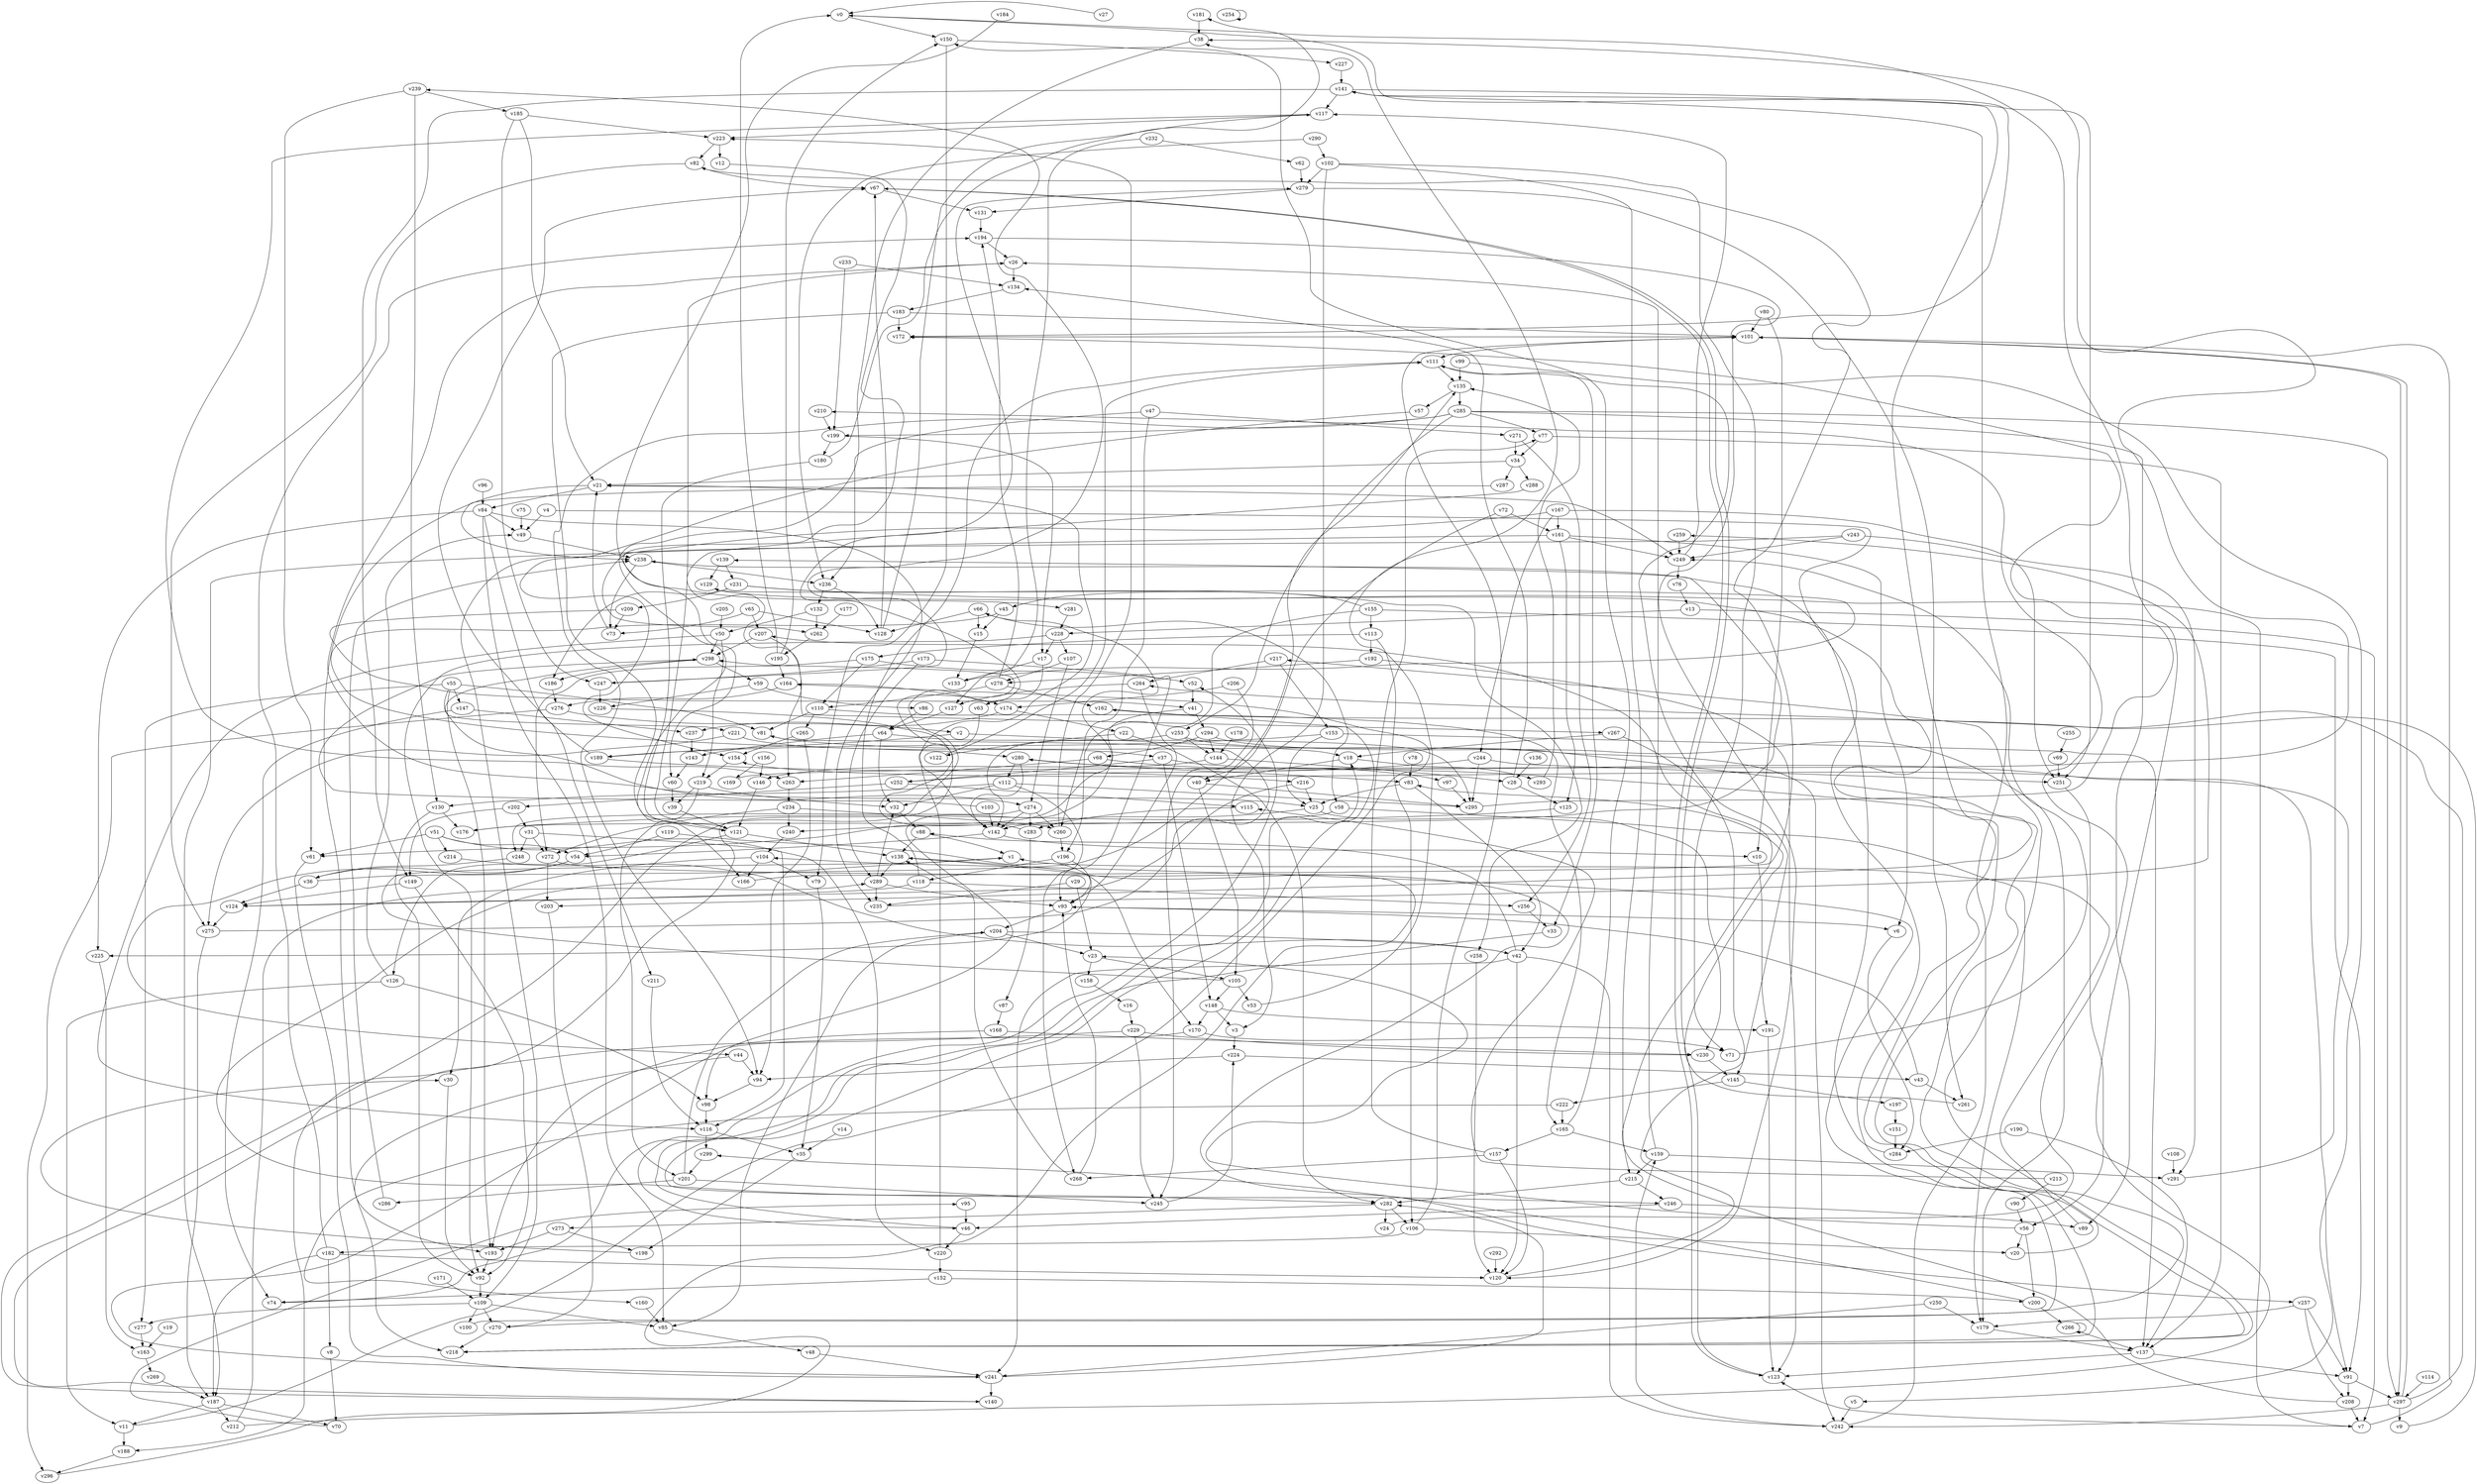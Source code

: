 // Benchmark game 439 - 300 vertices
// time_bound: 71
// targets: v153
digraph G {
    v0 [name="v0", player=0];
    v1 [name="v1", player=1];
    v2 [name="v2", player=0];
    v3 [name="v3", player=0];
    v4 [name="v4", player=1];
    v5 [name="v5", player=1];
    v6 [name="v6", player=0];
    v7 [name="v7", player=0];
    v8 [name="v8", player=0];
    v9 [name="v9", player=0];
    v10 [name="v10", player=1];
    v11 [name="v11", player=1];
    v12 [name="v12", player=1];
    v13 [name="v13", player=1];
    v14 [name="v14", player=1];
    v15 [name="v15", player=1];
    v16 [name="v16", player=1];
    v17 [name="v17", player=1];
    v18 [name="v18", player=1];
    v19 [name="v19", player=1];
    v20 [name="v20", player=1];
    v21 [name="v21", player=0];
    v22 [name="v22", player=0];
    v23 [name="v23", player=1];
    v24 [name="v24", player=0];
    v25 [name="v25", player=0];
    v26 [name="v26", player=0];
    v27 [name="v27", player=1];
    v28 [name="v28", player=0];
    v29 [name="v29", player=1];
    v30 [name="v30", player=1];
    v31 [name="v31", player=0];
    v32 [name="v32", player=1];
    v33 [name="v33", player=0];
    v34 [name="v34", player=0];
    v35 [name="v35", player=0];
    v36 [name="v36", player=0];
    v37 [name="v37", player=0];
    v38 [name="v38", player=1];
    v39 [name="v39", player=1];
    v40 [name="v40", player=0];
    v41 [name="v41", player=1];
    v42 [name="v42", player=0];
    v43 [name="v43", player=1];
    v44 [name="v44", player=0];
    v45 [name="v45", player=0];
    v46 [name="v46", player=1];
    v47 [name="v47", player=1];
    v48 [name="v48", player=0];
    v49 [name="v49", player=0];
    v50 [name="v50", player=0];
    v51 [name="v51", player=1];
    v52 [name="v52", player=1];
    v53 [name="v53", player=1];
    v54 [name="v54", player=0];
    v55 [name="v55", player=0];
    v56 [name="v56", player=1];
    v57 [name="v57", player=0];
    v58 [name="v58", player=0];
    v59 [name="v59", player=0];
    v60 [name="v60", player=0];
    v61 [name="v61", player=1];
    v62 [name="v62", player=0];
    v63 [name="v63", player=1];
    v64 [name="v64", player=0];
    v65 [name="v65", player=1];
    v66 [name="v66", player=1];
    v67 [name="v67", player=1];
    v68 [name="v68", player=1];
    v69 [name="v69", player=1];
    v70 [name="v70", player=0];
    v71 [name="v71", player=1];
    v72 [name="v72", player=0];
    v73 [name="v73", player=1];
    v74 [name="v74", player=1];
    v75 [name="v75", player=1];
    v76 [name="v76", player=1];
    v77 [name="v77", player=1];
    v78 [name="v78", player=0];
    v79 [name="v79", player=0];
    v80 [name="v80", player=0];
    v81 [name="v81", player=0];
    v82 [name="v82", player=0];
    v83 [name="v83", player=0];
    v84 [name="v84", player=0];
    v85 [name="v85", player=0];
    v86 [name="v86", player=0];
    v87 [name="v87", player=0];
    v88 [name="v88", player=0];
    v89 [name="v89", player=1];
    v90 [name="v90", player=0];
    v91 [name="v91", player=0];
    v92 [name="v92", player=0];
    v93 [name="v93", player=0];
    v94 [name="v94", player=1];
    v95 [name="v95", player=1];
    v96 [name="v96", player=1];
    v97 [name="v97", player=1];
    v98 [name="v98", player=0];
    v99 [name="v99", player=1];
    v100 [name="v100", player=0];
    v101 [name="v101", player=1];
    v102 [name="v102", player=0];
    v103 [name="v103", player=1];
    v104 [name="v104", player=1];
    v105 [name="v105", player=1];
    v106 [name="v106", player=0];
    v107 [name="v107", player=0];
    v108 [name="v108", player=0];
    v109 [name="v109", player=1];
    v110 [name="v110", player=1];
    v111 [name="v111", player=1];
    v112 [name="v112", player=1];
    v113 [name="v113", player=0];
    v114 [name="v114", player=1];
    v115 [name="v115", player=1];
    v116 [name="v116", player=0];
    v117 [name="v117", player=1];
    v118 [name="v118", player=1];
    v119 [name="v119", player=1];
    v120 [name="v120", player=0];
    v121 [name="v121", player=1];
    v122 [name="v122", player=1];
    v123 [name="v123", player=1];
    v124 [name="v124", player=0];
    v125 [name="v125", player=0];
    v126 [name="v126", player=1];
    v127 [name="v127", player=0];
    v128 [name="v128", player=1];
    v129 [name="v129", player=1];
    v130 [name="v130", player=1];
    v131 [name="v131", player=0];
    v132 [name="v132", player=1];
    v133 [name="v133", player=1];
    v134 [name="v134", player=1];
    v135 [name="v135", player=1];
    v136 [name="v136", player=0];
    v137 [name="v137", player=0];
    v138 [name="v138", player=1];
    v139 [name="v139", player=1];
    v140 [name="v140", player=0];
    v141 [name="v141", player=0];
    v142 [name="v142", player=1];
    v143 [name="v143", player=1];
    v144 [name="v144", player=0];
    v145 [name="v145", player=0];
    v146 [name="v146", player=0];
    v147 [name="v147", player=1];
    v148 [name="v148", player=1];
    v149 [name="v149", player=0];
    v150 [name="v150", player=1];
    v151 [name="v151", player=0];
    v152 [name="v152", player=1];
    v153 [name="v153", player=1, target=1];
    v154 [name="v154", player=1];
    v155 [name="v155", player=1];
    v156 [name="v156", player=1];
    v157 [name="v157", player=0];
    v158 [name="v158", player=1];
    v159 [name="v159", player=1];
    v160 [name="v160", player=1];
    v161 [name="v161", player=0];
    v162 [name="v162", player=0];
    v163 [name="v163", player=1];
    v164 [name="v164", player=1];
    v165 [name="v165", player=1];
    v166 [name="v166", player=1];
    v167 [name="v167", player=1];
    v168 [name="v168", player=1];
    v169 [name="v169", player=0];
    v170 [name="v170", player=0];
    v171 [name="v171", player=0];
    v172 [name="v172", player=0];
    v173 [name="v173", player=0];
    v174 [name="v174", player=1];
    v175 [name="v175", player=1];
    v176 [name="v176", player=1];
    v177 [name="v177", player=1];
    v178 [name="v178", player=0];
    v179 [name="v179", player=1];
    v180 [name="v180", player=0];
    v181 [name="v181", player=0];
    v182 [name="v182", player=0];
    v183 [name="v183", player=0];
    v184 [name="v184", player=1];
    v185 [name="v185", player=1];
    v186 [name="v186", player=1];
    v187 [name="v187", player=0];
    v188 [name="v188", player=0];
    v189 [name="v189", player=1];
    v190 [name="v190", player=0];
    v191 [name="v191", player=1];
    v192 [name="v192", player=0];
    v193 [name="v193", player=0];
    v194 [name="v194", player=1];
    v195 [name="v195", player=0];
    v196 [name="v196", player=0];
    v197 [name="v197", player=0];
    v198 [name="v198", player=1];
    v199 [name="v199", player=1];
    v200 [name="v200", player=0];
    v201 [name="v201", player=0];
    v202 [name="v202", player=0];
    v203 [name="v203", player=1];
    v204 [name="v204", player=0];
    v205 [name="v205", player=0];
    v206 [name="v206", player=0];
    v207 [name="v207", player=0];
    v208 [name="v208", player=0];
    v209 [name="v209", player=1];
    v210 [name="v210", player=1];
    v211 [name="v211", player=0];
    v212 [name="v212", player=1];
    v213 [name="v213", player=1];
    v214 [name="v214", player=1];
    v215 [name="v215", player=0];
    v216 [name="v216", player=0];
    v217 [name="v217", player=1];
    v218 [name="v218", player=1];
    v219 [name="v219", player=1];
    v220 [name="v220", player=1];
    v221 [name="v221", player=1];
    v222 [name="v222", player=1];
    v223 [name="v223", player=0];
    v224 [name="v224", player=1];
    v225 [name="v225", player=1];
    v226 [name="v226", player=0];
    v227 [name="v227", player=0];
    v228 [name="v228", player=0];
    v229 [name="v229", player=1];
    v230 [name="v230", player=1];
    v231 [name="v231", player=0];
    v232 [name="v232", player=0];
    v233 [name="v233", player=1];
    v234 [name="v234", player=0];
    v235 [name="v235", player=0];
    v236 [name="v236", player=1];
    v237 [name="v237", player=0];
    v238 [name="v238", player=1];
    v239 [name="v239", player=0];
    v240 [name="v240", player=0];
    v241 [name="v241", player=1];
    v242 [name="v242", player=0];
    v243 [name="v243", player=1];
    v244 [name="v244", player=1];
    v245 [name="v245", player=1];
    v246 [name="v246", player=1];
    v247 [name="v247", player=0];
    v248 [name="v248", player=0];
    v249 [name="v249", player=0];
    v250 [name="v250", player=1];
    v251 [name="v251", player=1];
    v252 [name="v252", player=1];
    v253 [name="v253", player=0];
    v254 [name="v254", player=1];
    v255 [name="v255", player=0];
    v256 [name="v256", player=1];
    v257 [name="v257", player=1];
    v258 [name="v258", player=0];
    v259 [name="v259", player=0];
    v260 [name="v260", player=1];
    v261 [name="v261", player=0];
    v262 [name="v262", player=0];
    v263 [name="v263", player=1];
    v264 [name="v264", player=0];
    v265 [name="v265", player=1];
    v266 [name="v266", player=0];
    v267 [name="v267", player=1];
    v268 [name="v268", player=0];
    v269 [name="v269", player=0];
    v270 [name="v270", player=0];
    v271 [name="v271", player=0];
    v272 [name="v272", player=1];
    v273 [name="v273", player=0];
    v274 [name="v274", player=0];
    v275 [name="v275", player=0];
    v276 [name="v276", player=0];
    v277 [name="v277", player=1];
    v278 [name="v278", player=0];
    v279 [name="v279", player=1];
    v280 [name="v280", player=1];
    v281 [name="v281", player=1];
    v282 [name="v282", player=0];
    v283 [name="v283", player=1];
    v284 [name="v284", player=0];
    v285 [name="v285", player=0];
    v286 [name="v286", player=1];
    v287 [name="v287", player=0];
    v288 [name="v288", player=1];
    v289 [name="v289", player=0];
    v290 [name="v290", player=1];
    v291 [name="v291", player=1];
    v292 [name="v292", player=1];
    v293 [name="v293", player=1];
    v294 [name="v294", player=0];
    v295 [name="v295", player=0];
    v296 [name="v296", player=0];
    v297 [name="v297", player=0];
    v298 [name="v298", player=0];
    v299 [name="v299", player=1];

    v0 -> v172 [constraint="t < 12"];
    v1 -> v282 [constraint="t >= 1"];
    v2 -> v189;
    v3 -> v224;
    v4 -> v218 [constraint="t < 14"];
    v5 -> v242;
    v6 -> v284;
    v7 -> v123 [constraint="t < 12"];
    v8 -> v70;
    v9 -> v162 [constraint="t mod 2 == 1"];
    v10 -> v191;
    v11 -> v164 [constraint="t mod 4 == 2"];
    v12 -> v60 [constraint="t < 15"];
    v13 -> v228;
    v14 -> v35;
    v15 -> v133;
    v16 -> v229;
    v17 -> v63;
    v18 -> v293;
    v19 -> v163;
    v20 -> v217 [constraint="t >= 3"];
    v21 -> v84;
    v22 -> v282;
    v23 -> v105;
    v24 -> v210 [constraint="t < 7"];
    v25 -> v230;
    v26 -> v25 [constraint="t >= 5"];
    v27 -> v0 [constraint="t < 9"];
    v28 -> v125;
    v29 -> v235;
    v30 -> v92;
    v31 -> v116;
    v32 -> v88;
    v33 -> v46 [constraint="t mod 4 == 3"];
    v34 -> v287;
    v35 -> v198;
    v36 -> v135 [constraint="t < 11"];
    v37 -> v148;
    v38 -> v121 [constraint="t >= 2"];
    v39 -> v121;
    v40 -> v295 [constraint="t >= 4"];
    v41 -> v61 [constraint="t mod 4 == 2"];
    v42 -> v88;
    v43 -> v261;
    v44 -> v193 [constraint="t mod 2 == 0"];
    v45 -> v280 [constraint="t < 14"];
    v46 -> v18 [constraint="t >= 3"];
    v47 -> v260;
    v48 -> v241;
    v49 -> v238;
    v50 -> v116 [constraint="t mod 5 == 1"];
    v51 -> v220;
    v52 -> v41;
    v53 -> v38 [constraint="t < 7"];
    v54 -> v44 [constraint="t < 5"];
    v55 -> v221 [constraint="t >= 3"];
    v56 -> v23 [constraint="t mod 3 == 1"];
    v57 -> v154 [constraint="t >= 5"];
    v58 -> v179;
    v59 -> v86;
    v60 -> v39;
    v61 -> v241;
    v62 -> v279;
    v63 -> v142;
    v64 -> v295;
    v65 -> v207;
    v66 -> v58;
    v67 -> v123;
    v68 -> v97;
    v69 -> v251;
    v70 -> v95 [constraint="t >= 4"];
    v71 -> v249 [constraint="t >= 4"];
    v72 -> v161;
    v73 -> v21;
    v74 -> v52 [constraint="t >= 5"];
    v75 -> v49;
    v76 -> v13;
    v77 -> v137;
    v78 -> v83;
    v79 -> v35;
    v80 -> v101;
    v81 -> v203 [constraint="t >= 2"];
    v82 -> v275;
    v83 -> v25;
    v84 -> v235;
    v85 -> v48;
    v86 -> v64;
    v87 -> v168;
    v88 -> v138;
    v89 -> v1 [constraint="t < 10"];
    v90 -> v56;
    v91 -> v208;
    v92 -> v109;
    v93 -> v6 [constraint="t >= 5"];
    v94 -> v98;
    v95 -> v46;
    v96 -> v84;
    v97 -> v295;
    v98 -> v116;
    v99 -> v5 [constraint="t mod 3 == 2"];
    v100 -> v104 [constraint="t >= 2"];
    v101 -> v297;
    v102 -> v279;
    v103 -> v298 [constraint="t < 9"];
    v104 -> v30;
    v105 -> v1 [constraint="t mod 5 == 1"];
    v106 -> v182;
    v107 -> v278;
    v108 -> v291;
    v109 -> v100;
    v110 -> v165;
    v111 -> v135;
    v112 -> v295;
    v113 -> v192;
    v114 -> v297;
    v115 -> v283 [constraint="t mod 5 == 3"];
    v116 -> v299;
    v117 -> v263 [constraint="t >= 1"];
    v118 -> v256;
    v119 -> v170;
    v120 -> v111 [constraint="t < 8"];
    v121 -> v26;
    v122 -> v111;
    v123 -> v67 [constraint="t < 8"];
    v124 -> v275;
    v125 -> v176 [constraint="t >= 3"];
    v126 -> v49;
    v127 -> v64;
    v128 -> v117;
    v129 -> v218 [constraint="t mod 2 == 1"];
    v130 -> v176;
    v131 -> v194;
    v132 -> v262;
    v133 -> v129 [constraint="t < 5"];
    v134 -> v183;
    v135 -> v57;
    v136 -> v28;
    v137 -> v123;
    v138 -> v225 [constraint="t >= 4"];
    v139 -> v129;
    v140 -> v279 [constraint="t < 7"];
    v141 -> v149;
    v142 -> v54;
    v143 -> v60;
    v144 -> v28;
    v145 -> v197;
    v146 -> v121;
    v147 -> v237;
    v148 -> v3;
    v149 -> v124;
    v150 -> v227;
    v151 -> v284;
    v152 -> v74;
    v153 -> v25;
    v154 -> v219;
    v155 -> v45 [constraint="t < 14"];
    v156 -> v146;
    v157 -> v120;
    v158 -> v16;
    v159 -> v26;
    v160 -> v85;
    v161 -> v249;
    v162 -> v246 [constraint="t mod 3 == 2"];
    v163 -> v269;
    v164 -> v276;
    v165 -> v159;
    v166 -> v82 [constraint="t >= 4"];
    v167 -> v109;
    v168 -> v193;
    v169 -> v38 [constraint="t mod 4 == 2"];
    v170 -> v98;
    v171 -> v109;
    v172 -> v101 [constraint="t >= 3"];
    v173 -> v247;
    v174 -> v22;
    v175 -> v110;
    v176 -> v139 [constraint="t < 12"];
    v177 -> v262;
    v178 -> v144;
    v179 -> v137;
    v180 -> v181 [constraint="t >= 2"];
    v181 -> v38;
    v182 -> v187;
    v183 -> v101;
    v184 -> v281 [constraint="t < 13"];
    v185 -> v247;
    v186 -> v276;
    v187 -> v11;
    v188 -> v296;
    v189 -> v216 [constraint="t < 12"];
    v190 -> v137;
    v191 -> v123;
    v192 -> v123;
    v193 -> v92;
    v194 -> v120 [constraint="t >= 3"];
    v195 -> v0;
    v196 -> v118;
    v197 -> v151;
    v198 -> v30 [constraint="t mod 5 == 0"];
    v199 -> v180;
    v200 -> v299 [constraint="t >= 5"];
    v201 -> v245;
    v202 -> v149;
    v203 -> v270;
    v204 -> v42;
    v205 -> v50;
    v206 -> v245;
    v207 -> v263;
    v208 -> v207 [constraint="t < 13"];
    v209 -> v41 [constraint="t < 7"];
    v210 -> v199;
    v211 -> v116;
    v212 -> v0 [constraint="t mod 2 == 0"];
    v213 -> v115 [constraint="t mod 2 == 1"];
    v214 -> v42 [constraint="t >= 2"];
    v215 -> v282;
    v216 -> v124 [constraint="t mod 2 == 0"];
    v217 -> v264;
    v218 -> v141 [constraint="t >= 5"];
    v219 -> v201;
    v220 -> v152;
    v221 -> v275;
    v222 -> v160 [constraint="t >= 1"];
    v223 -> v82;
    v224 -> v94;
    v225 -> v163;
    v226 -> v140 [constraint="t mod 3 == 2"];
    v227 -> v141;
    v228 -> v107;
    v229 -> v230;
    v230 -> v145;
    v231 -> v7;
    v232 -> v127;
    v233 -> v134;
    v234 -> v272;
    v235 -> v259 [constraint="t >= 3"];
    v236 -> v132;
    v237 -> v143;
    v238 -> v236;
    v239 -> v185;
    v240 -> v104;
    v241 -> v66 [constraint="t mod 5 == 2"];
    v242 -> v159;
    v243 -> v262 [constraint="t < 10"];
    v244 -> v295;
    v245 -> v224;
    v246 -> v46;
    v247 -> v239 [constraint="t >= 5"];
    v248 -> v36;
    v249 -> v76;
    v250 -> v179;
    v251 -> v56;
    v252 -> v115;
    v253 -> v144;
    v254 -> v254;
    v255 -> v69;
    v256 -> v33;
    v257 -> v179;
    v258 -> v120;
    v259 -> v249;
    v260 -> v196;
    v261 -> v83 [constraint="t >= 3"];
    v262 -> v195;
    v263 -> v234;
    v264 -> v93;
    v265 -> v94;
    v266 -> v266;
    v267 -> v145;
    v268 -> v138;
    v269 -> v187;
    v270 -> v280 [constraint="t >= 5"];
    v271 -> v256;
    v272 -> v257 [constraint="t mod 5 == 0"];
    v273 -> v198;
    v274 -> v260;
    v275 -> v81 [constraint="t mod 5 == 4"];
    v276 -> v296;
    v277 -> v163;
    v278 -> v194;
    v279 -> v131;
    v280 -> v142;
    v281 -> v228;
    v282 -> v273;
    v283 -> v298 [constraint="t < 8"];
    v284 -> v238;
    v285 -> v199;
    v286 -> v238;
    v287 -> v238 [constraint="t mod 4 == 3"];
    v288 -> v267 [constraint="t < 8"];
    v289 -> v235;
    v290 -> v102;
    v291 -> v154 [constraint="t mod 4 == 1"];
    v292 -> v120;
    v293 -> v135;
    v294 -> v144;
    v295 -> v172 [constraint="t >= 4"];
    v296 -> v138 [constraint="t >= 4"];
    v297 -> v264 [constraint="t mod 2 == 1"];
    v298 -> v274 [constraint="t mod 2 == 0"];
    v299 -> v201;
    v148 -> v191;
    v59 -> v226;
    v274 -> v248;
    v50 -> v219;
    v23 -> v158;
    v194 -> v26;
    v231 -> v186;
    v93 -> v204;
    v21 -> v249;
    v280 -> v83;
    v201 -> v204;
    v266 -> v137;
    v111 -> v33;
    v84 -> v49;
    v141 -> v117;
    v285 -> v297;
    v126 -> v11;
    v228 -> v17;
    v84 -> v211;
    v232 -> v62;
    v152 -> v200;
    v157 -> v268;
    v11 -> v188;
    v156 -> v169;
    v82 -> v67;
    v25 -> v142;
    v257 -> v208;
    v234 -> v260;
    v65 -> v73;
    v47 -> v271;
    v137 -> v91;
    v175 -> v52;
    v135 -> v285;
    v142 -> v10;
    v104 -> v166;
    v182 -> v194;
    v238 -> v73;
    v42 -> v242;
    v252 -> v202;
    v56 -> v200;
    v119 -> v54;
    v106 -> v101;
    v84 -> v225;
    v128 -> v67;
    v148 -> v170;
    v31 -> v248;
    v271 -> v34;
    v104 -> v79;
    v231 -> v209;
    v204 -> v85;
    v42 -> v241;
    v195 -> v150;
    v212 -> v289;
    v275 -> v187;
    v285 -> v89;
    v260 -> v223;
    v118 -> v111;
    v174 -> v237;
    v155 -> v113;
    v117 -> v223;
    v167 -> v161;
    v28 -> v134;
    v187 -> v70;
    v222 -> v165;
    v147 -> v74;
    v279 -> v261;
    v298 -> v59;
    v36 -> v124;
    v208 -> v7;
    v40 -> v105;
    v132 -> v50;
    v64 -> v143;
    v7 -> v101;
    v77 -> v34;
    v183 -> v166;
    v168 -> v230;
    v22 -> v122;
    v239 -> v130;
    v66 -> v15;
    v285 -> v253;
    v294 -> v179;
    v107 -> v274;
    v105 -> v53;
    v109 -> v85;
    v220 -> v21;
    v283 -> v87;
    v253 -> v242;
    v141 -> v251;
    v297 -> v9;
    v18 -> v40;
    v165 -> v157;
    v145 -> v222;
    v112 -> v130;
    v217 -> v153;
    v204 -> v23;
    v109 -> v277;
    v236 -> v128;
    v219 -> v39;
    v121 -> v138;
    v44 -> v94;
    v113 -> v175;
    v243 -> v249;
    v223 -> v12;
    v264 -> v127;
    v268 -> v93;
    v144 -> v146;
    v196 -> v93;
    v282 -> v106;
    v165 -> v150;
    v51 -> v214;
    v192 -> v278;
    v153 -> v189;
    v200 -> v266;
    v173 -> v289;
    v106 -> v20;
    v161 -> v6;
    v282 -> v24;
    v290 -> v236;
    v272 -> v203;
    v64 -> v32;
    v58 -> v240;
    v29 -> v23;
    v118 -> v124;
    v72 -> v40;
    v270 -> v218;
    v55 -> v193;
    v209 -> v73;
    v99 -> v135;
    v297 -> v242;
    v161 -> v187;
    v13 -> v7;
    v43 -> v93;
    v175 -> v272;
    v150 -> v79;
    v257 -> v91;
    v265 -> v154;
    v105 -> v148;
    v231 -> v258;
    v50 -> v298;
    v34 -> v288;
    v34 -> v21;
    v51 -> v61;
    v246 -> v89;
    v112 -> v32;
    v164 -> v174;
    v221 -> v37;
    v84 -> v85;
    v112 -> v268;
    v289 -> v32;
    v182 -> v8;
    v267 -> v18;
    v4 -> v49;
    v216 -> v25;
    v68 -> v263;
    v199 -> v17;
    v149 -> v92;
    v247 -> v226;
    v116 -> v35;
    v55 -> v81;
    v233 -> v199;
    v202 -> v31;
    v55 -> v147;
    v42 -> v120;
    v201 -> v286;
    v47 -> v236;
    v102 -> v3;
    v219 -> v32;
    v241 -> v282;
    v66 -> v128;
    v2 -> v18;
    v274 -> v283;
    v155 -> v91;
    v155 -> v196;
    v26 -> v134;
    v139 -> v231;
    v113 -> v106;
    v41 -> v294;
    v278 -> v162;
    v180 -> v121;
    v56 -> v20;
    v228 -> v92;
    v242 -> v141;
    v298 -> v186;
    v289 -> v93;
    v229 -> v245;
    v241 -> v140;
    v294 -> v68;
    v159 -> v215;
    v276 -> v2;
    v215 -> v246;
    v229 -> v188;
    v207 -> v298;
    v46 -> v220;
    v37 -> v252;
    v65 -> v128;
    v109 -> v270;
    v185 -> v21;
    v273 -> v193;
    v213 -> v90;
    v280 -> v112;
    v285 -> v77;
    v189 -> v67;
    v187 -> v212;
    v173 -> v93;
    v37 -> v91;
    v80 -> v10;
    v0 -> v150;
    v110 -> v265;
    v249 -> v117;
    v244 -> v252;
    v253 -> v142;
    v110 -> v81;
    v153 -> v137;
    v101 -> v111;
    v103 -> v142;
    v55 -> v277;
    v285 -> v94;
    v102 -> v215;
    v206 -> v174;
    v102 -> v71;
    v126 -> v98;
    v297 -> v101;
    v88 -> v1;
    v190 -> v284;
    v183 -> v172;
    v170 -> v71;
    v157 -> v77;
    v161 -> v125;
    v167 -> v244;
    v31 -> v272;
    v54 -> v36;
    v195 -> v164;
    v243 -> v291;
    v274 -> v142;
    v51 -> v54;
    v138 -> v289;
    v224 -> v43;
    v182 -> v120;
    v167 -> v251;
    v83 -> v42;
    v45 -> v15;
    v278 -> v110;
    v121 -> v126;
    v67 -> v131;
    v239 -> v61;
    v244 -> v251;
    v159 -> v291;
    v21 -> v218;
    v17 -> v133;
    v91 -> v297;
    v250 -> v241;
    v130 -> v92;
    v234 -> v240;
    v185 -> v223;
}
